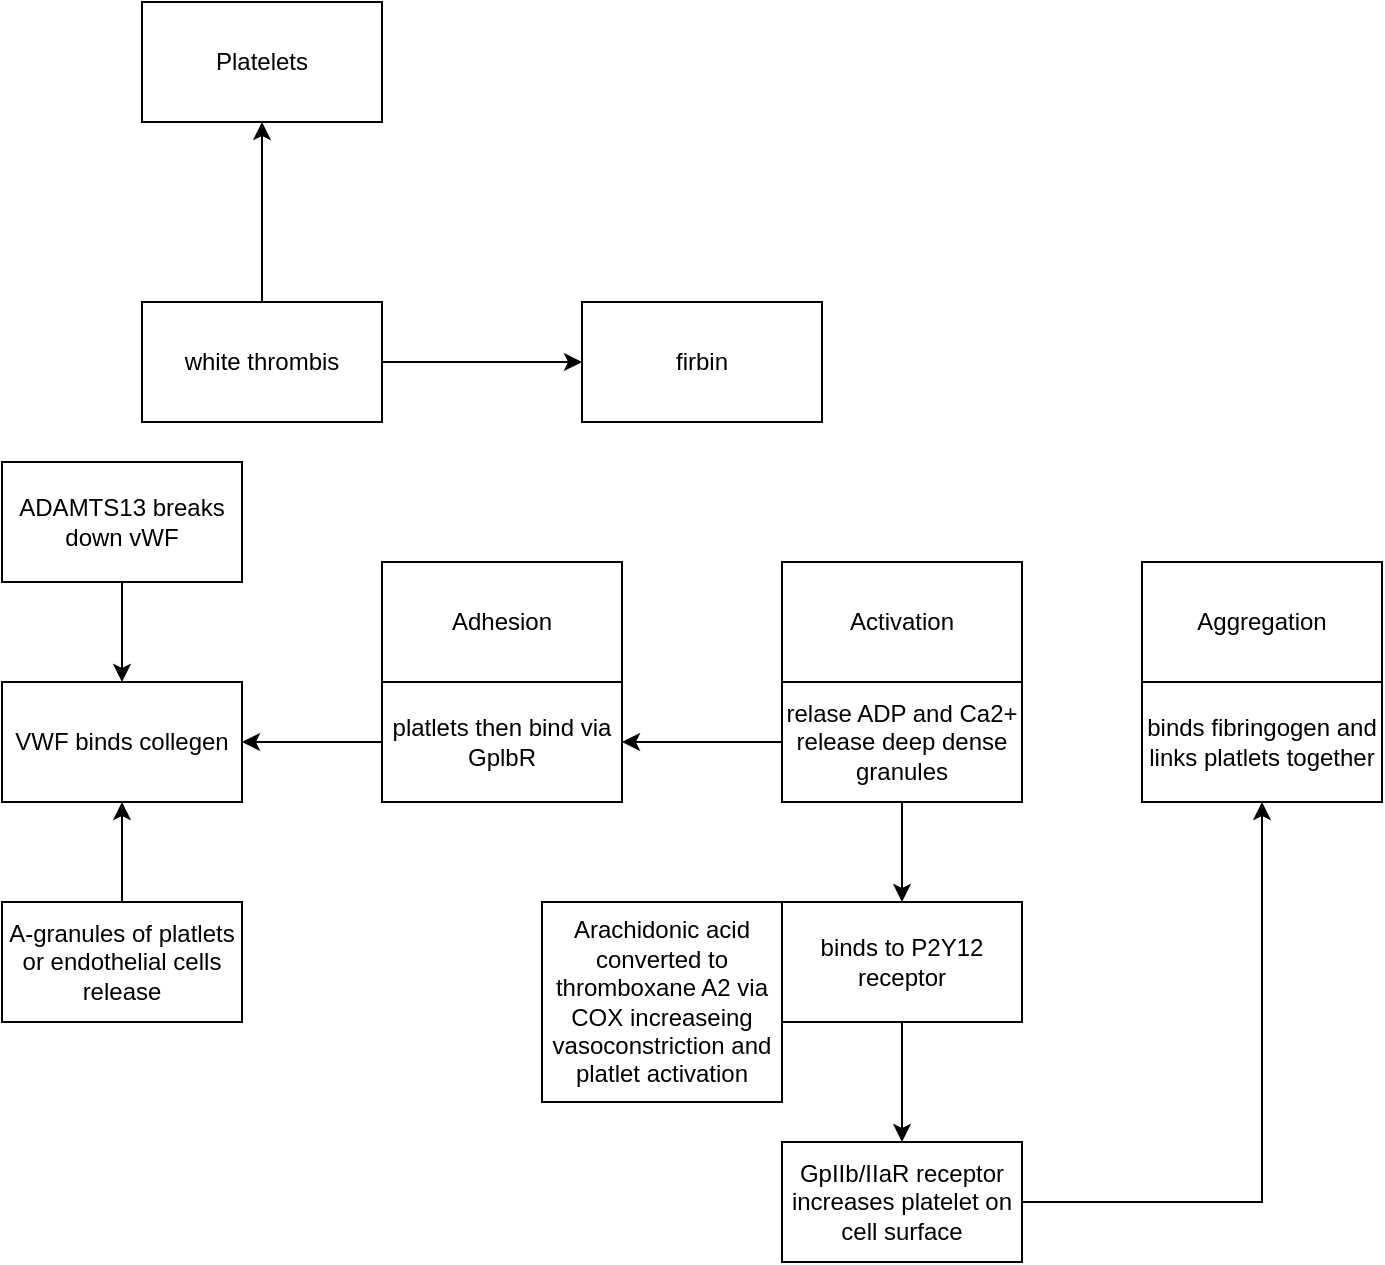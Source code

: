 <mxfile version="28.2.0">
  <diagram name="Page-1" id="ihsEptbj1dVgw48OXknz">
    <mxGraphModel dx="1345" dy="631" grid="1" gridSize="10" guides="1" tooltips="1" connect="1" arrows="1" fold="1" page="1" pageScale="1" pageWidth="850" pageHeight="1100" math="0" shadow="0">
      <root>
        <mxCell id="0" />
        <mxCell id="1" parent="0" />
        <mxCell id="cJeonPDIsa_4x_l95cZh-1" value="Platelets" style="rounded=0;whiteSpace=wrap;html=1;" vertex="1" parent="1">
          <mxGeometry x="260" y="300" width="120" height="60" as="geometry" />
        </mxCell>
        <mxCell id="cJeonPDIsa_4x_l95cZh-3" value="" style="edgeStyle=orthogonalEdgeStyle;rounded=0;orthogonalLoop=1;jettySize=auto;html=1;" edge="1" parent="1" source="cJeonPDIsa_4x_l95cZh-2" target="cJeonPDIsa_4x_l95cZh-1">
          <mxGeometry relative="1" as="geometry" />
        </mxCell>
        <mxCell id="cJeonPDIsa_4x_l95cZh-5" value="" style="edgeStyle=orthogonalEdgeStyle;rounded=0;orthogonalLoop=1;jettySize=auto;html=1;" edge="1" parent="1" source="cJeonPDIsa_4x_l95cZh-2" target="cJeonPDIsa_4x_l95cZh-4">
          <mxGeometry relative="1" as="geometry" />
        </mxCell>
        <mxCell id="cJeonPDIsa_4x_l95cZh-2" value="white thrombis" style="rounded=0;whiteSpace=wrap;html=1;" vertex="1" parent="1">
          <mxGeometry x="260" y="450" width="120" height="60" as="geometry" />
        </mxCell>
        <mxCell id="cJeonPDIsa_4x_l95cZh-4" value="firbin" style="rounded=0;whiteSpace=wrap;html=1;" vertex="1" parent="1">
          <mxGeometry x="480" y="450" width="120" height="60" as="geometry" />
        </mxCell>
        <mxCell id="cJeonPDIsa_4x_l95cZh-6" value="VWF binds collegen" style="rounded=0;whiteSpace=wrap;html=1;" vertex="1" parent="1">
          <mxGeometry x="190" y="640" width="120" height="60" as="geometry" />
        </mxCell>
        <mxCell id="cJeonPDIsa_4x_l95cZh-8" value="" style="edgeStyle=orthogonalEdgeStyle;rounded=0;orthogonalLoop=1;jettySize=auto;html=1;" edge="1" parent="1" source="cJeonPDIsa_4x_l95cZh-7" target="cJeonPDIsa_4x_l95cZh-6">
          <mxGeometry relative="1" as="geometry" />
        </mxCell>
        <mxCell id="cJeonPDIsa_4x_l95cZh-7" value="platlets then bind via GplbR" style="rounded=0;whiteSpace=wrap;html=1;" vertex="1" parent="1">
          <mxGeometry x="380" y="640" width="120" height="60" as="geometry" />
        </mxCell>
        <mxCell id="cJeonPDIsa_4x_l95cZh-10" value="" style="edgeStyle=orthogonalEdgeStyle;rounded=0;orthogonalLoop=1;jettySize=auto;html=1;" edge="1" parent="1" source="cJeonPDIsa_4x_l95cZh-9" target="cJeonPDIsa_4x_l95cZh-6">
          <mxGeometry relative="1" as="geometry" />
        </mxCell>
        <mxCell id="cJeonPDIsa_4x_l95cZh-9" value="A-granules of platlets or endothelial cells release" style="rounded=0;whiteSpace=wrap;html=1;" vertex="1" parent="1">
          <mxGeometry x="190" y="750" width="120" height="60" as="geometry" />
        </mxCell>
        <mxCell id="cJeonPDIsa_4x_l95cZh-12" value="" style="edgeStyle=orthogonalEdgeStyle;rounded=0;orthogonalLoop=1;jettySize=auto;html=1;" edge="1" parent="1" source="cJeonPDIsa_4x_l95cZh-11" target="cJeonPDIsa_4x_l95cZh-6">
          <mxGeometry relative="1" as="geometry" />
        </mxCell>
        <mxCell id="cJeonPDIsa_4x_l95cZh-11" value="ADAMTS13 breaks down vWF" style="rounded=0;whiteSpace=wrap;html=1;" vertex="1" parent="1">
          <mxGeometry x="190" y="530" width="120" height="60" as="geometry" />
        </mxCell>
        <mxCell id="cJeonPDIsa_4x_l95cZh-14" value="" style="edgeStyle=orthogonalEdgeStyle;rounded=0;orthogonalLoop=1;jettySize=auto;html=1;" edge="1" parent="1" source="cJeonPDIsa_4x_l95cZh-13" target="cJeonPDIsa_4x_l95cZh-7">
          <mxGeometry relative="1" as="geometry" />
        </mxCell>
        <mxCell id="cJeonPDIsa_4x_l95cZh-18" value="" style="edgeStyle=orthogonalEdgeStyle;rounded=0;orthogonalLoop=1;jettySize=auto;html=1;" edge="1" parent="1" source="cJeonPDIsa_4x_l95cZh-13" target="cJeonPDIsa_4x_l95cZh-17">
          <mxGeometry relative="1" as="geometry" />
        </mxCell>
        <mxCell id="cJeonPDIsa_4x_l95cZh-13" value="relase ADP and Ca2+ release deep dense granules" style="rounded=0;whiteSpace=wrap;html=1;" vertex="1" parent="1">
          <mxGeometry x="580" y="640" width="120" height="60" as="geometry" />
        </mxCell>
        <mxCell id="cJeonPDIsa_4x_l95cZh-15" value="Adhesion" style="rounded=0;whiteSpace=wrap;html=1;" vertex="1" parent="1">
          <mxGeometry x="380" y="580" width="120" height="60" as="geometry" />
        </mxCell>
        <mxCell id="cJeonPDIsa_4x_l95cZh-16" value="Activation" style="rounded=0;whiteSpace=wrap;html=1;" vertex="1" parent="1">
          <mxGeometry x="580" y="580" width="120" height="60" as="geometry" />
        </mxCell>
        <mxCell id="cJeonPDIsa_4x_l95cZh-20" value="" style="edgeStyle=orthogonalEdgeStyle;rounded=0;orthogonalLoop=1;jettySize=auto;html=1;" edge="1" parent="1" source="cJeonPDIsa_4x_l95cZh-17" target="cJeonPDIsa_4x_l95cZh-19">
          <mxGeometry relative="1" as="geometry" />
        </mxCell>
        <mxCell id="cJeonPDIsa_4x_l95cZh-17" value="binds to P2Y12 receptor" style="rounded=0;whiteSpace=wrap;html=1;" vertex="1" parent="1">
          <mxGeometry x="580" y="750" width="120" height="60" as="geometry" />
        </mxCell>
        <mxCell id="cJeonPDIsa_4x_l95cZh-22" value="" style="edgeStyle=orthogonalEdgeStyle;rounded=0;orthogonalLoop=1;jettySize=auto;html=1;" edge="1" parent="1" source="cJeonPDIsa_4x_l95cZh-19" target="cJeonPDIsa_4x_l95cZh-21">
          <mxGeometry relative="1" as="geometry" />
        </mxCell>
        <mxCell id="cJeonPDIsa_4x_l95cZh-19" value="GpIIb/IIaR receptor increases platelet on cell surface" style="rounded=0;whiteSpace=wrap;html=1;" vertex="1" parent="1">
          <mxGeometry x="580" y="870" width="120" height="60" as="geometry" />
        </mxCell>
        <mxCell id="cJeonPDIsa_4x_l95cZh-21" value="binds fibringogen and links platlets together" style="rounded=0;whiteSpace=wrap;html=1;" vertex="1" parent="1">
          <mxGeometry x="760" y="640" width="120" height="60" as="geometry" />
        </mxCell>
        <mxCell id="cJeonPDIsa_4x_l95cZh-23" value="Aggregation" style="rounded=0;whiteSpace=wrap;html=1;" vertex="1" parent="1">
          <mxGeometry x="760" y="580" width="120" height="60" as="geometry" />
        </mxCell>
        <mxCell id="cJeonPDIsa_4x_l95cZh-25" value="Arachidonic acid converted to thromboxane A2 via COX increaseing vasoconstriction and platlet activation" style="rounded=0;whiteSpace=wrap;html=1;" vertex="1" parent="1">
          <mxGeometry x="460" y="750" width="120" height="100" as="geometry" />
        </mxCell>
      </root>
    </mxGraphModel>
  </diagram>
</mxfile>
